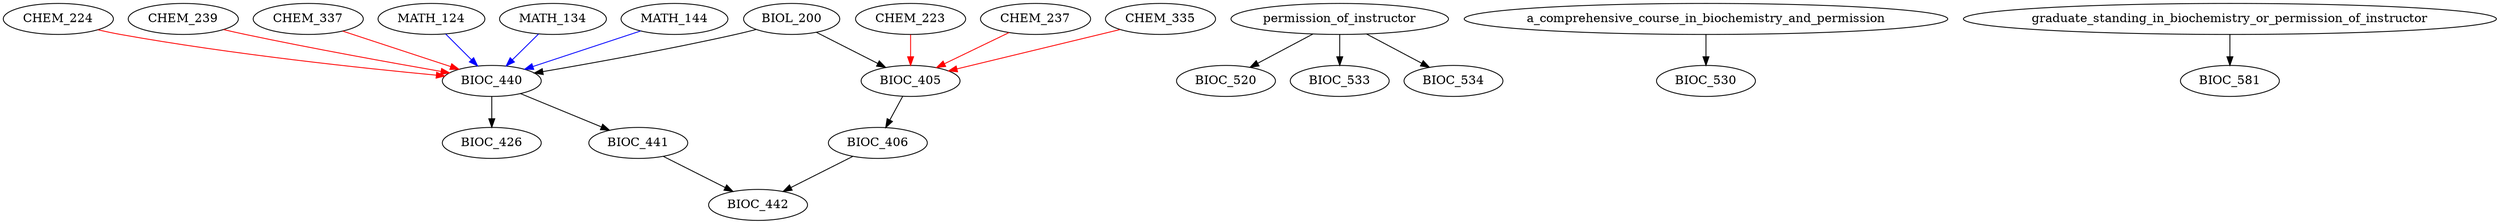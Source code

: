 digraph G {
    edge [color=black];
    BIOL_200 -> BIOC_405;
    edge [color=red];
    CHEM_223 -> BIOC_405;
    CHEM_237 -> BIOC_405;
    CHEM_335 -> BIOC_405;
    edge [color=black];
    BIOC_405 -> BIOC_406;
    edge [color=black];
    BIOC_440 -> BIOC_426;
    edge [color=black];
    BIOL_200 -> BIOC_440;
    edge [color=red];
    CHEM_224 -> BIOC_440;
    CHEM_239 -> BIOC_440;
    CHEM_337 -> BIOC_440;
    edge [color=blue];
    MATH_124 -> BIOC_440;
    MATH_134 -> BIOC_440;
    MATH_144 -> BIOC_440;
    edge [color=black];
    BIOC_440 -> BIOC_441;
    edge [color=black];
    BIOC_406 -> BIOC_442;
    BIOC_441 -> BIOC_442;
    edge [color=black];
    permission_of_instructor -> BIOC_520;
    edge [color=black];
    a_comprehensive_course_in_biochemistry_and_permission -> BIOC_530;
    edge [color=black];
    permission_of_instructor -> BIOC_533;
    edge [color=black];
    permission_of_instructor -> BIOC_534;
    edge [color=black];
    graduate_standing_in_biochemistry_or_permission_of_instructor -> BIOC_581;
}
